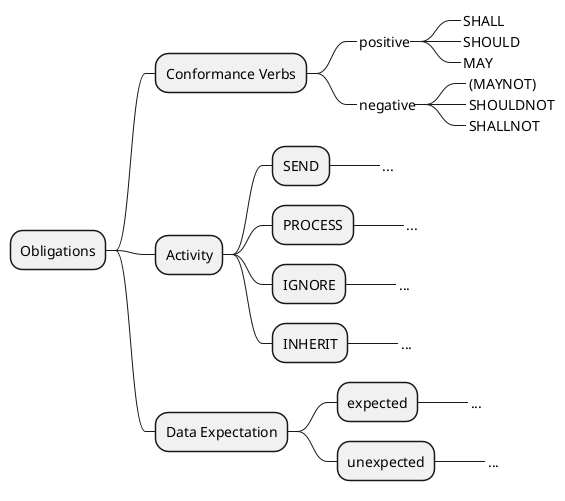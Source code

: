 @startmindmap

+ Obligations

++ Conformance Verbs
+++_ positive
++++_ SHALL
++++_ SHOULD
++++_ MAY
+++_ negative
++++_ (MAYNOT)
++++_ SHOULDNOT
++++_ SHALLNOT

++ Activity
+++ SEND
++++_ ...
+++ PROCESS
++++_ ...
+++ IGNORE
++++_ ...
+++ INHERIT
++++_ ...

++ Data Expectation
+++ expected
++++_ ...
+++ unexpected
++++_ ...

@endmindmap